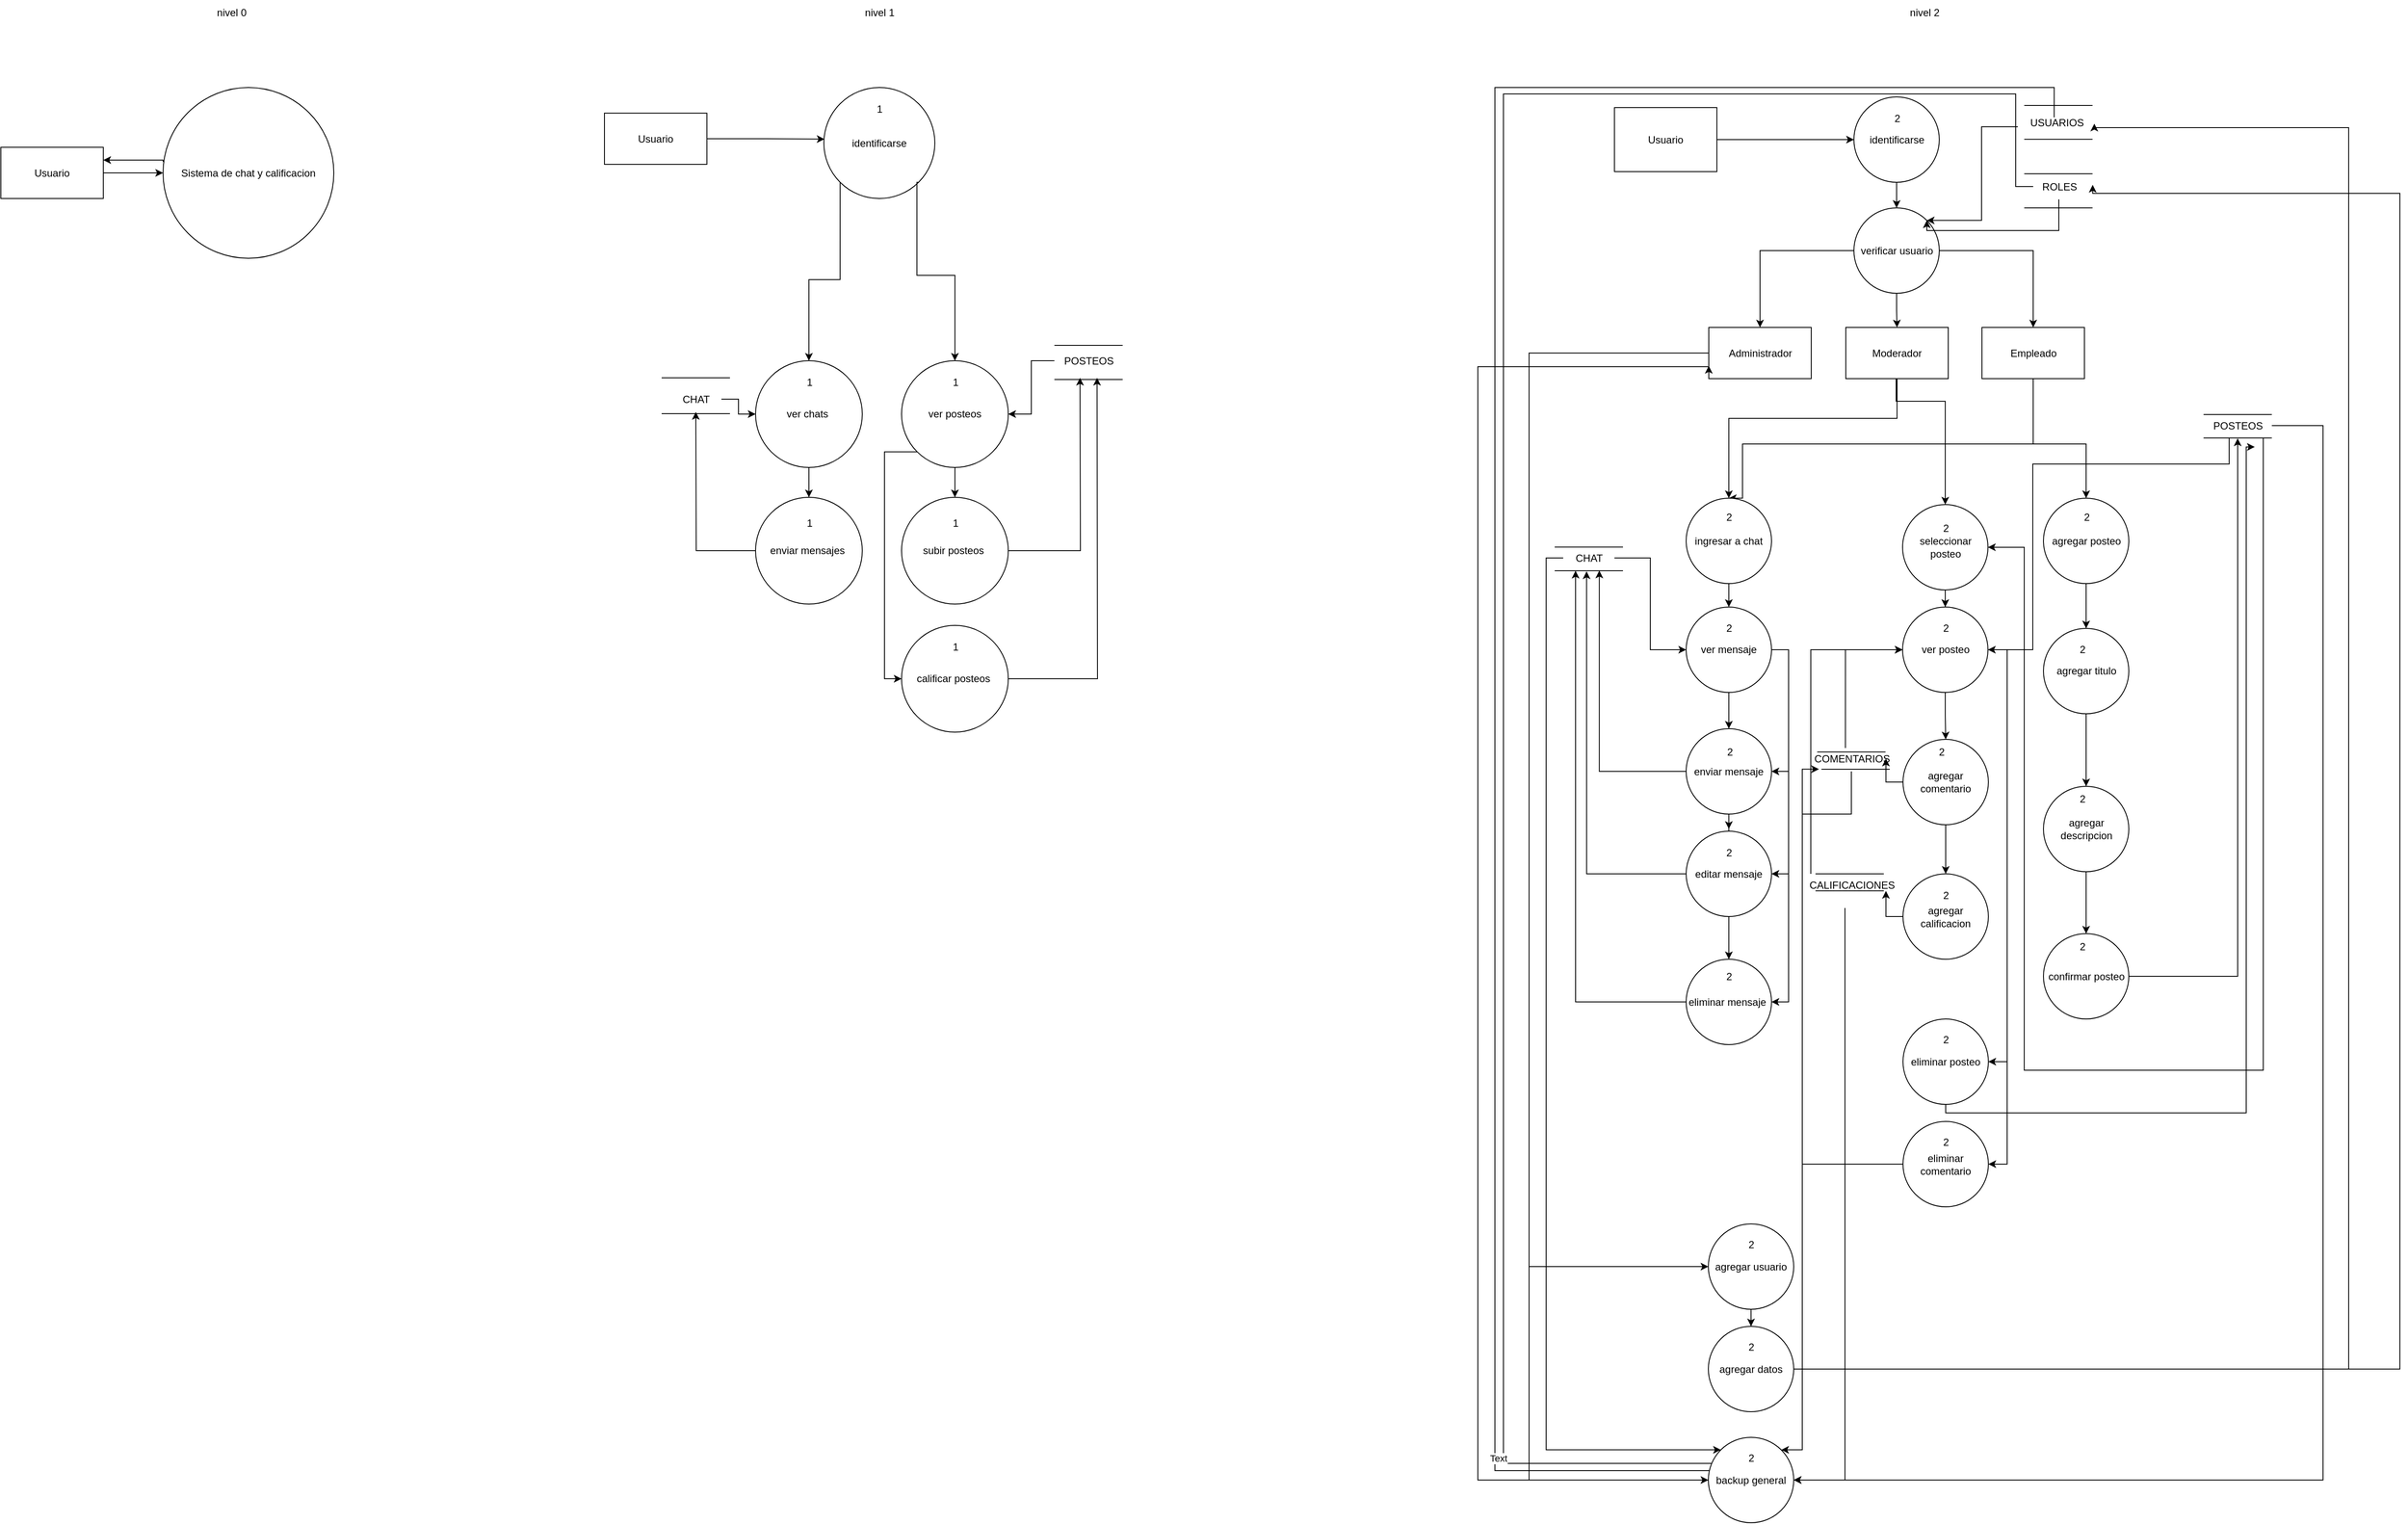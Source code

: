 <mxfile version="28.1.2">
  <diagram name="Página-1" id="NQkXMUBQKm2SLF_Goovn">
    <mxGraphModel grid="1" page="1" gridSize="10" guides="1" tooltips="1" connect="1" arrows="1" fold="1" pageScale="1" pageWidth="827" pageHeight="1169" math="0" shadow="0">
      <root>
        <mxCell id="0" />
        <mxCell id="1" parent="0" />
        <mxCell id="QRnYH_-JmMfAX1AIp24R-2" style="edgeStyle=orthogonalEdgeStyle;rounded=0;orthogonalLoop=1;jettySize=auto;html=1;entryX=0;entryY=0.5;entryDx=0;entryDy=0;" edge="1" parent="1" source="pzSvlOvPt3y8x7YYl4AI-1" target="QRnYH_-JmMfAX1AIp24R-1">
          <mxGeometry relative="1" as="geometry" />
        </mxCell>
        <mxCell id="pzSvlOvPt3y8x7YYl4AI-1" value="Usuario" style="rounded=0;whiteSpace=wrap;html=1;" vertex="1" parent="1">
          <mxGeometry x="230" y="202.5" width="120" height="60" as="geometry" />
        </mxCell>
        <mxCell id="QRnYH_-JmMfAX1AIp24R-3" style="edgeStyle=orthogonalEdgeStyle;rounded=0;orthogonalLoop=1;jettySize=auto;html=1;exitX=0.019;exitY=0.433;exitDx=0;exitDy=0;entryX=1;entryY=0.25;entryDx=0;entryDy=0;exitPerimeter=0;" edge="1" parent="1" source="QRnYH_-JmMfAX1AIp24R-1" target="pzSvlOvPt3y8x7YYl4AI-1">
          <mxGeometry relative="1" as="geometry">
            <Array as="points">
              <mxPoint x="420" y="219.5" />
              <mxPoint x="420" y="217.5" />
            </Array>
          </mxGeometry>
        </mxCell>
        <mxCell id="QRnYH_-JmMfAX1AIp24R-1" value="Sistema de chat y calificacion" style="ellipse;whiteSpace=wrap;html=1;aspect=fixed;" vertex="1" parent="1">
          <mxGeometry x="420" y="132.5" width="200" height="200" as="geometry" />
        </mxCell>
        <mxCell id="QRnYH_-JmMfAX1AIp24R-4" value="identificarse" style="ellipse;whiteSpace=wrap;html=1;aspect=fixed;" vertex="1" parent="1">
          <mxGeometry x="1194" y="132.5" width="130" height="130" as="geometry" />
        </mxCell>
        <mxCell id="QRnYH_-JmMfAX1AIp24R-5" value="Usuario" style="rounded=0;whiteSpace=wrap;html=1;" vertex="1" parent="1">
          <mxGeometry x="937" y="162.5" width="120" height="60" as="geometry" />
        </mxCell>
        <mxCell id="QRnYH_-JmMfAX1AIp24R-7" style="edgeStyle=orthogonalEdgeStyle;rounded=0;orthogonalLoop=1;jettySize=auto;html=1;entryX=0.006;entryY=0.465;entryDx=0;entryDy=0;entryPerimeter=0;" edge="1" parent="1" source="QRnYH_-JmMfAX1AIp24R-5" target="QRnYH_-JmMfAX1AIp24R-4">
          <mxGeometry relative="1" as="geometry" />
        </mxCell>
        <mxCell id="QRnYH_-JmMfAX1AIp24R-14" style="edgeStyle=orthogonalEdgeStyle;rounded=0;orthogonalLoop=1;jettySize=auto;html=1;exitX=0;exitY=1;exitDx=0;exitDy=0;entryX=0.5;entryY=0;entryDx=0;entryDy=0;" edge="1" parent="1" source="QRnYH_-JmMfAX1AIp24R-4" target="QRnYH_-JmMfAX1AIp24R-12">
          <mxGeometry relative="1" as="geometry">
            <mxPoint x="1214.806" y="409.194" as="sourcePoint" />
          </mxGeometry>
        </mxCell>
        <mxCell id="QRnYH_-JmMfAX1AIp24R-15" style="edgeStyle=orthogonalEdgeStyle;rounded=0;orthogonalLoop=1;jettySize=auto;html=1;exitX=1;exitY=1;exitDx=0;exitDy=0;entryX=0.5;entryY=0;entryDx=0;entryDy=0;" edge="1" parent="1" source="QRnYH_-JmMfAX1AIp24R-4" target="QRnYH_-JmMfAX1AIp24R-13">
          <mxGeometry relative="1" as="geometry">
            <mxPoint x="1303.194" y="409.194" as="sourcePoint" />
            <Array as="points">
              <mxPoint x="1303" y="243.5" />
              <mxPoint x="1303" y="352.5" />
              <mxPoint x="1348" y="352.5" />
            </Array>
          </mxGeometry>
        </mxCell>
        <mxCell id="QRnYH_-JmMfAX1AIp24R-35" style="edgeStyle=orthogonalEdgeStyle;rounded=0;orthogonalLoop=1;jettySize=auto;html=1;" edge="1" parent="1" source="QRnYH_-JmMfAX1AIp24R-12" target="QRnYH_-JmMfAX1AIp24R-25">
          <mxGeometry relative="1" as="geometry" />
        </mxCell>
        <mxCell id="QRnYH_-JmMfAX1AIp24R-12" value="ver chats&amp;nbsp;" style="ellipse;whiteSpace=wrap;html=1;aspect=fixed;" vertex="1" parent="1">
          <mxGeometry x="1114" y="452.5" width="125" height="125" as="geometry" />
        </mxCell>
        <mxCell id="QRnYH_-JmMfAX1AIp24R-33" style="edgeStyle=orthogonalEdgeStyle;rounded=0;orthogonalLoop=1;jettySize=auto;html=1;entryX=0.5;entryY=0;entryDx=0;entryDy=0;" edge="1" parent="1" source="QRnYH_-JmMfAX1AIp24R-13" target="QRnYH_-JmMfAX1AIp24R-27">
          <mxGeometry relative="1" as="geometry" />
        </mxCell>
        <mxCell id="QRnYH_-JmMfAX1AIp24R-34" style="edgeStyle=orthogonalEdgeStyle;rounded=0;orthogonalLoop=1;jettySize=auto;html=1;exitX=0;exitY=1;exitDx=0;exitDy=0;entryX=0;entryY=0.5;entryDx=0;entryDy=0;" edge="1" parent="1" source="QRnYH_-JmMfAX1AIp24R-13" target="QRnYH_-JmMfAX1AIp24R-28">
          <mxGeometry relative="1" as="geometry">
            <Array as="points">
              <mxPoint x="1265" y="559.5" />
              <mxPoint x="1265" y="824.5" />
            </Array>
          </mxGeometry>
        </mxCell>
        <mxCell id="QRnYH_-JmMfAX1AIp24R-13" value="ver posteos" style="ellipse;whiteSpace=wrap;html=1;aspect=fixed;" vertex="1" parent="1">
          <mxGeometry x="1285" y="452.5" width="125" height="125" as="geometry" />
        </mxCell>
        <mxCell id="QRnYH_-JmMfAX1AIp24R-18" value="" style="endArrow=none;html=1;rounded=0;" edge="1" parent="1">
          <mxGeometry width="50" height="50" relative="1" as="geometry">
            <mxPoint x="1004" y="472.5" as="sourcePoint" />
            <mxPoint x="1084" y="472.5" as="targetPoint" />
          </mxGeometry>
        </mxCell>
        <mxCell id="QRnYH_-JmMfAX1AIp24R-19" value="" style="endArrow=none;html=1;rounded=0;" edge="1" parent="1">
          <mxGeometry width="50" height="50" relative="1" as="geometry">
            <mxPoint x="1004" y="514.5" as="sourcePoint" />
            <mxPoint x="1084" y="514.5" as="targetPoint" />
          </mxGeometry>
        </mxCell>
        <mxCell id="QRnYH_-JmMfAX1AIp24R-24" style="edgeStyle=orthogonalEdgeStyle;rounded=0;orthogonalLoop=1;jettySize=auto;html=1;entryX=0;entryY=0.5;entryDx=0;entryDy=0;" edge="1" parent="1" source="QRnYH_-JmMfAX1AIp24R-20" target="QRnYH_-JmMfAX1AIp24R-12">
          <mxGeometry relative="1" as="geometry" />
        </mxCell>
        <mxCell id="QRnYH_-JmMfAX1AIp24R-20" value="CHAT" style="text;html=1;align=center;verticalAlign=middle;resizable=0;points=[];autosize=1;strokeColor=none;fillColor=none;" vertex="1" parent="1">
          <mxGeometry x="1014" y="482.5" width="60" height="30" as="geometry" />
        </mxCell>
        <mxCell id="QRnYH_-JmMfAX1AIp24R-21" value="" style="endArrow=none;html=1;rounded=0;" edge="1" parent="1">
          <mxGeometry width="50" height="50" relative="1" as="geometry">
            <mxPoint x="1464" y="434.5" as="sourcePoint" />
            <mxPoint x="1544" y="434.5" as="targetPoint" />
          </mxGeometry>
        </mxCell>
        <mxCell id="QRnYH_-JmMfAX1AIp24R-22" value="" style="endArrow=none;html=1;rounded=0;" edge="1" parent="1">
          <mxGeometry width="50" height="50" relative="1" as="geometry">
            <mxPoint x="1464" y="474.5" as="sourcePoint" />
            <mxPoint x="1544" y="474.5" as="targetPoint" />
          </mxGeometry>
        </mxCell>
        <mxCell id="QRnYH_-JmMfAX1AIp24R-31" style="edgeStyle=orthogonalEdgeStyle;rounded=0;orthogonalLoop=1;jettySize=auto;html=1;" edge="1" parent="1" source="QRnYH_-JmMfAX1AIp24R-23" target="QRnYH_-JmMfAX1AIp24R-13">
          <mxGeometry relative="1" as="geometry" />
        </mxCell>
        <mxCell id="QRnYH_-JmMfAX1AIp24R-23" value="POSTEOS" style="text;html=1;align=center;verticalAlign=middle;resizable=0;points=[];autosize=1;strokeColor=none;fillColor=none;" vertex="1" parent="1">
          <mxGeometry x="1464" y="437.5" width="80" height="30" as="geometry" />
        </mxCell>
        <mxCell id="QRnYH_-JmMfAX1AIp24R-32" style="edgeStyle=orthogonalEdgeStyle;rounded=0;orthogonalLoop=1;jettySize=auto;html=1;" edge="1" parent="1" source="QRnYH_-JmMfAX1AIp24R-25">
          <mxGeometry relative="1" as="geometry">
            <mxPoint x="1044.0" y="512.5" as="targetPoint" />
          </mxGeometry>
        </mxCell>
        <mxCell id="QRnYH_-JmMfAX1AIp24R-25" value="enviar mensajes&amp;nbsp;" style="ellipse;whiteSpace=wrap;html=1;aspect=fixed;" vertex="1" parent="1">
          <mxGeometry x="1114" y="612.5" width="125" height="125" as="geometry" />
        </mxCell>
        <mxCell id="QRnYH_-JmMfAX1AIp24R-30" style="edgeStyle=orthogonalEdgeStyle;rounded=0;orthogonalLoop=1;jettySize=auto;html=1;" edge="1" parent="1" source="QRnYH_-JmMfAX1AIp24R-27">
          <mxGeometry relative="1" as="geometry">
            <mxPoint x="1494" y="472.5" as="targetPoint" />
          </mxGeometry>
        </mxCell>
        <mxCell id="QRnYH_-JmMfAX1AIp24R-27" value="subir posteos&amp;nbsp;" style="ellipse;whiteSpace=wrap;html=1;aspect=fixed;" vertex="1" parent="1">
          <mxGeometry x="1285" y="612.5" width="125" height="125" as="geometry" />
        </mxCell>
        <mxCell id="QRnYH_-JmMfAX1AIp24R-29" style="edgeStyle=orthogonalEdgeStyle;rounded=0;orthogonalLoop=1;jettySize=auto;html=1;" edge="1" parent="1" source="QRnYH_-JmMfAX1AIp24R-28">
          <mxGeometry relative="1" as="geometry">
            <mxPoint x="1514" y="472.5" as="targetPoint" />
          </mxGeometry>
        </mxCell>
        <mxCell id="QRnYH_-JmMfAX1AIp24R-28" value="calificar posteos&amp;nbsp;" style="ellipse;whiteSpace=wrap;html=1;aspect=fixed;" vertex="1" parent="1">
          <mxGeometry x="1285" y="762.5" width="125" height="125" as="geometry" />
        </mxCell>
        <mxCell id="QRnYH_-JmMfAX1AIp24R-36" value="1" style="text;html=1;align=center;verticalAlign=middle;resizable=0;points=[];autosize=1;strokeColor=none;fillColor=none;" vertex="1" parent="1">
          <mxGeometry x="1244" y="142.5" width="30" height="30" as="geometry" />
        </mxCell>
        <mxCell id="QRnYH_-JmMfAX1AIp24R-37" value="1" style="text;html=1;align=center;verticalAlign=middle;resizable=0;points=[];autosize=1;strokeColor=none;fillColor=none;" vertex="1" parent="1">
          <mxGeometry x="1332.5" y="462.5" width="30" height="30" as="geometry" />
        </mxCell>
        <mxCell id="QRnYH_-JmMfAX1AIp24R-38" value="1" style="text;html=1;align=center;verticalAlign=middle;resizable=0;points=[];autosize=1;strokeColor=none;fillColor=none;" vertex="1" parent="1">
          <mxGeometry x="1161.5" y="462.5" width="30" height="30" as="geometry" />
        </mxCell>
        <mxCell id="QRnYH_-JmMfAX1AIp24R-39" value="1" style="text;html=1;align=center;verticalAlign=middle;resizable=0;points=[];autosize=1;strokeColor=none;fillColor=none;" vertex="1" parent="1">
          <mxGeometry x="1332.5" y="627.5" width="30" height="30" as="geometry" />
        </mxCell>
        <mxCell id="QRnYH_-JmMfAX1AIp24R-40" value="1" style="text;html=1;align=center;verticalAlign=middle;resizable=0;points=[];autosize=1;strokeColor=none;fillColor=none;" vertex="1" parent="1">
          <mxGeometry x="1161.5" y="627.5" width="30" height="30" as="geometry" />
        </mxCell>
        <mxCell id="QRnYH_-JmMfAX1AIp24R-41" value="1" style="text;html=1;align=center;verticalAlign=middle;resizable=0;points=[];autosize=1;strokeColor=none;fillColor=none;" vertex="1" parent="1">
          <mxGeometry x="1332.5" y="772.5" width="30" height="30" as="geometry" />
        </mxCell>
        <mxCell id="QRnYH_-JmMfAX1AIp24R-77" style="edgeStyle=orthogonalEdgeStyle;rounded=0;orthogonalLoop=1;jettySize=auto;html=1;entryX=0.5;entryY=0;entryDx=0;entryDy=0;" edge="1" parent="1" source="QRnYH_-JmMfAX1AIp24R-42" target="QRnYH_-JmMfAX1AIp24R-76">
          <mxGeometry relative="1" as="geometry" />
        </mxCell>
        <mxCell id="QRnYH_-JmMfAX1AIp24R-42" value="identificarse" style="ellipse;whiteSpace=wrap;html=1;aspect=fixed;" vertex="1" parent="1">
          <mxGeometry x="2400.5" y="143.5" width="100" height="100" as="geometry" />
        </mxCell>
        <mxCell id="QRnYH_-JmMfAX1AIp24R-75" style="edgeStyle=orthogonalEdgeStyle;rounded=0;orthogonalLoop=1;jettySize=auto;html=1;entryX=0;entryY=0.5;entryDx=0;entryDy=0;" edge="1" parent="1" source="QRnYH_-JmMfAX1AIp24R-43" target="QRnYH_-JmMfAX1AIp24R-42">
          <mxGeometry relative="1" as="geometry" />
        </mxCell>
        <mxCell id="QRnYH_-JmMfAX1AIp24R-43" value="Usuario" style="rounded=0;whiteSpace=wrap;html=1;" vertex="1" parent="1">
          <mxGeometry x="2120" y="156" width="120" height="75" as="geometry" />
        </mxCell>
        <mxCell id="QRnYH_-JmMfAX1AIp24R-52" value="" style="endArrow=none;html=1;rounded=0;" edge="1" parent="1">
          <mxGeometry width="50" height="50" relative="1" as="geometry">
            <mxPoint x="2050" y="670.79" as="sourcePoint" />
            <mxPoint x="2130" y="670.79" as="targetPoint" />
          </mxGeometry>
        </mxCell>
        <mxCell id="QRnYH_-JmMfAX1AIp24R-53" value="" style="endArrow=none;html=1;rounded=0;" edge="1" parent="1">
          <mxGeometry width="50" height="50" relative="1" as="geometry">
            <mxPoint x="2050" y="698.5" as="sourcePoint" />
            <mxPoint x="2130" y="698.5" as="targetPoint" />
          </mxGeometry>
        </mxCell>
        <mxCell id="QRnYH_-JmMfAX1AIp24R-196" style="edgeStyle=orthogonalEdgeStyle;rounded=0;orthogonalLoop=1;jettySize=auto;html=1;entryX=0;entryY=0.5;entryDx=0;entryDy=0;" edge="1" parent="1" source="QRnYH_-JmMfAX1AIp24R-55" target="QRnYH_-JmMfAX1AIp24R-183">
          <mxGeometry relative="1" as="geometry" />
        </mxCell>
        <mxCell id="QRnYH_-JmMfAX1AIp24R-231" style="edgeStyle=orthogonalEdgeStyle;rounded=0;orthogonalLoop=1;jettySize=auto;html=1;entryX=0;entryY=0;entryDx=0;entryDy=0;" edge="1" parent="1" source="QRnYH_-JmMfAX1AIp24R-55" target="QRnYH_-JmMfAX1AIp24R-216">
          <mxGeometry relative="1" as="geometry">
            <Array as="points">
              <mxPoint x="2040" y="683.5" />
              <mxPoint x="2040" y="1728.5" />
            </Array>
          </mxGeometry>
        </mxCell>
        <mxCell id="QRnYH_-JmMfAX1AIp24R-55" value="CHAT" style="text;html=1;align=center;verticalAlign=middle;resizable=0;points=[];autosize=1;strokeColor=none;fillColor=none;" vertex="1" parent="1">
          <mxGeometry x="2060" y="668.5" width="60" height="30" as="geometry" />
        </mxCell>
        <mxCell id="QRnYH_-JmMfAX1AIp24R-56" value="" style="endArrow=none;html=1;rounded=0;" edge="1" parent="1">
          <mxGeometry width="50" height="50" relative="1" as="geometry">
            <mxPoint x="2810" y="515.5" as="sourcePoint" />
            <mxPoint x="2890" y="515.5" as="targetPoint" />
          </mxGeometry>
        </mxCell>
        <mxCell id="QRnYH_-JmMfAX1AIp24R-57" value="" style="endArrow=none;html=1;rounded=0;" edge="1" parent="1">
          <mxGeometry width="50" height="50" relative="1" as="geometry">
            <mxPoint x="2810" y="543.02" as="sourcePoint" />
            <mxPoint x="2890" y="543.02" as="targetPoint" />
          </mxGeometry>
        </mxCell>
        <mxCell id="QRnYH_-JmMfAX1AIp24R-209" style="edgeStyle=orthogonalEdgeStyle;rounded=0;orthogonalLoop=1;jettySize=auto;html=1;entryX=1;entryY=0.5;entryDx=0;entryDy=0;" edge="1" parent="1" source="QRnYH_-JmMfAX1AIp24R-59" target="QRnYH_-JmMfAX1AIp24R-118">
          <mxGeometry relative="1" as="geometry">
            <Array as="points">
              <mxPoint x="2880" y="1283.5" />
              <mxPoint x="2600" y="1283.5" />
              <mxPoint x="2600" y="670.5" />
            </Array>
          </mxGeometry>
        </mxCell>
        <mxCell id="QRnYH_-JmMfAX1AIp24R-230" style="edgeStyle=orthogonalEdgeStyle;rounded=0;orthogonalLoop=1;jettySize=auto;html=1;entryX=1;entryY=0.5;entryDx=0;entryDy=0;" edge="1" parent="1" source="QRnYH_-JmMfAX1AIp24R-59" target="QRnYH_-JmMfAX1AIp24R-216">
          <mxGeometry relative="1" as="geometry">
            <Array as="points">
              <mxPoint x="2950" y="528.5" />
              <mxPoint x="2950" y="1763.5" />
            </Array>
          </mxGeometry>
        </mxCell>
        <mxCell id="QRnYH_-JmMfAX1AIp24R-235" style="edgeStyle=orthogonalEdgeStyle;rounded=0;orthogonalLoop=1;jettySize=auto;html=1;entryX=1;entryY=0.5;entryDx=0;entryDy=0;" edge="1" parent="1" source="QRnYH_-JmMfAX1AIp24R-59" target="QRnYH_-JmMfAX1AIp24R-120">
          <mxGeometry relative="1" as="geometry">
            <Array as="points">
              <mxPoint x="2840" y="573.5" />
              <mxPoint x="2610" y="573.5" />
              <mxPoint x="2610" y="791.5" />
            </Array>
          </mxGeometry>
        </mxCell>
        <mxCell id="QRnYH_-JmMfAX1AIp24R-59" value="POSTEOS" style="text;html=1;align=center;verticalAlign=middle;resizable=0;points=[];autosize=1;strokeColor=none;fillColor=none;" vertex="1" parent="1">
          <mxGeometry x="2810" y="513.5" width="80" height="30" as="geometry" />
        </mxCell>
        <mxCell id="QRnYH_-JmMfAX1AIp24R-74" value="2" style="text;html=1;align=center;verticalAlign=middle;resizable=0;points=[];autosize=1;strokeColor=none;fillColor=none;" vertex="1" parent="1">
          <mxGeometry x="2435.5" y="153.5" width="30" height="30" as="geometry" />
        </mxCell>
        <mxCell id="QRnYH_-JmMfAX1AIp24R-90" style="edgeStyle=orthogonalEdgeStyle;rounded=0;orthogonalLoop=1;jettySize=auto;html=1;entryX=0.5;entryY=0;entryDx=0;entryDy=0;" edge="1" parent="1" source="QRnYH_-JmMfAX1AIp24R-76" target="QRnYH_-JmMfAX1AIp24R-89">
          <mxGeometry relative="1" as="geometry" />
        </mxCell>
        <mxCell id="QRnYH_-JmMfAX1AIp24R-91" style="edgeStyle=orthogonalEdgeStyle;rounded=0;orthogonalLoop=1;jettySize=auto;html=1;entryX=0.5;entryY=0;entryDx=0;entryDy=0;" edge="1" parent="1" source="QRnYH_-JmMfAX1AIp24R-76" target="QRnYH_-JmMfAX1AIp24R-87">
          <mxGeometry relative="1" as="geometry" />
        </mxCell>
        <mxCell id="QRnYH_-JmMfAX1AIp24R-93" style="edgeStyle=orthogonalEdgeStyle;rounded=0;orthogonalLoop=1;jettySize=auto;html=1;entryX=0.5;entryY=0;entryDx=0;entryDy=0;" edge="1" parent="1" source="QRnYH_-JmMfAX1AIp24R-76" target="QRnYH_-JmMfAX1AIp24R-88">
          <mxGeometry relative="1" as="geometry" />
        </mxCell>
        <mxCell id="QRnYH_-JmMfAX1AIp24R-76" value="verificar usuario" style="ellipse;whiteSpace=wrap;html=1;aspect=fixed;" vertex="1" parent="1">
          <mxGeometry x="2400.5" y="273.5" width="100" height="100" as="geometry" />
        </mxCell>
        <mxCell id="QRnYH_-JmMfAX1AIp24R-78" value="" style="endArrow=none;html=1;rounded=0;" edge="1" parent="1">
          <mxGeometry width="50" height="50" relative="1" as="geometry">
            <mxPoint x="2600" y="153.5" as="sourcePoint" />
            <mxPoint x="2680" y="153.5" as="targetPoint" />
          </mxGeometry>
        </mxCell>
        <mxCell id="QRnYH_-JmMfAX1AIp24R-79" value="" style="endArrow=none;html=1;rounded=0;" edge="1" parent="1">
          <mxGeometry width="50" height="50" relative="1" as="geometry">
            <mxPoint x="2600" y="193.16" as="sourcePoint" />
            <mxPoint x="2680" y="193.16" as="targetPoint" />
          </mxGeometry>
        </mxCell>
        <mxCell id="QRnYH_-JmMfAX1AIp24R-80" value="" style="endArrow=none;html=1;rounded=0;" edge="1" parent="1">
          <mxGeometry width="50" height="50" relative="1" as="geometry">
            <mxPoint x="2600" y="233.5" as="sourcePoint" />
            <mxPoint x="2680" y="233.5" as="targetPoint" />
          </mxGeometry>
        </mxCell>
        <mxCell id="QRnYH_-JmMfAX1AIp24R-81" value="" style="endArrow=none;html=1;rounded=0;" edge="1" parent="1">
          <mxGeometry width="50" height="50" relative="1" as="geometry">
            <mxPoint x="2600" y="273.5" as="sourcePoint" />
            <mxPoint x="2680" y="273.5" as="targetPoint" />
          </mxGeometry>
        </mxCell>
        <mxCell id="QRnYH_-JmMfAX1AIp24R-92" style="edgeStyle=orthogonalEdgeStyle;rounded=0;orthogonalLoop=1;jettySize=auto;html=1;entryX=1;entryY=0;entryDx=0;entryDy=0;" edge="1" parent="1" source="QRnYH_-JmMfAX1AIp24R-82" target="QRnYH_-JmMfAX1AIp24R-76">
          <mxGeometry relative="1" as="geometry">
            <Array as="points">
              <mxPoint x="2550" y="178.5" />
              <mxPoint x="2550" y="288.5" />
            </Array>
          </mxGeometry>
        </mxCell>
        <mxCell id="QRnYH_-JmMfAX1AIp24R-233" style="edgeStyle=orthogonalEdgeStyle;rounded=0;orthogonalLoop=1;jettySize=auto;html=1;entryX=0;entryY=0;entryDx=0;entryDy=0;" edge="1" parent="1">
          <mxGeometry relative="1" as="geometry">
            <Array as="points">
              <mxPoint x="2635" y="132.5" />
              <mxPoint x="1980" y="132.5" />
              <mxPoint x="1980" y="1752.5" />
              <mxPoint x="2245" y="1752.5" />
            </Array>
            <mxPoint x="2635.059" y="167.5" as="sourcePoint" />
            <mxPoint x="2244.645" y="1737.145" as="targetPoint" />
          </mxGeometry>
        </mxCell>
        <mxCell id="QRnYH_-JmMfAX1AIp24R-82" value="USUARIOS" style="text;html=1;align=center;verticalAlign=middle;resizable=0;points=[];autosize=1;strokeColor=none;fillColor=none;" vertex="1" parent="1">
          <mxGeometry x="2592.5" y="158.5" width="90" height="30" as="geometry" />
        </mxCell>
        <mxCell id="QRnYH_-JmMfAX1AIp24R-84" style="edgeStyle=orthogonalEdgeStyle;rounded=0;orthogonalLoop=1;jettySize=auto;html=1;entryX=1;entryY=0;entryDx=0;entryDy=0;" edge="1" parent="1" source="QRnYH_-JmMfAX1AIp24R-83" target="QRnYH_-JmMfAX1AIp24R-76">
          <mxGeometry relative="1" as="geometry">
            <Array as="points">
              <mxPoint x="2640" y="300" />
              <mxPoint x="2486" y="300" />
            </Array>
          </mxGeometry>
        </mxCell>
        <mxCell id="QRnYH_-JmMfAX1AIp24R-232" style="edgeStyle=orthogonalEdgeStyle;rounded=0;orthogonalLoop=1;jettySize=auto;html=1;entryX=0;entryY=0;entryDx=0;entryDy=0;" edge="1" parent="1" source="QRnYH_-JmMfAX1AIp24R-83" target="QRnYH_-JmMfAX1AIp24R-216">
          <mxGeometry relative="1" as="geometry">
            <Array as="points">
              <mxPoint x="2590" y="248" />
              <mxPoint x="2590" y="140" />
              <mxPoint x="1990" y="140" />
              <mxPoint x="1990" y="1744" />
              <mxPoint x="2245" y="1744" />
            </Array>
          </mxGeometry>
        </mxCell>
        <mxCell id="lplbd2dY6ND16WC-ceMp-4" value="Text" style="edgeLabel;html=1;align=center;verticalAlign=middle;resizable=0;points=[];" connectable="0" vertex="1" parent="QRnYH_-JmMfAX1AIp24R-232">
          <mxGeometry x="0.788" y="-6" relative="1" as="geometry">
            <mxPoint y="-1" as="offset" />
          </mxGeometry>
        </mxCell>
        <mxCell id="QRnYH_-JmMfAX1AIp24R-83" value="ROLES" style="text;html=1;align=center;verticalAlign=middle;resizable=0;points=[];autosize=1;strokeColor=none;fillColor=none;" vertex="1" parent="1">
          <mxGeometry x="2610.5" y="233.5" width="60" height="30" as="geometry" />
        </mxCell>
        <mxCell id="QRnYH_-JmMfAX1AIp24R-218" style="edgeStyle=orthogonalEdgeStyle;rounded=0;orthogonalLoop=1;jettySize=auto;html=1;entryX=0;entryY=0.5;entryDx=0;entryDy=0;" edge="1" parent="1" source="QRnYH_-JmMfAX1AIp24R-87" target="QRnYH_-JmMfAX1AIp24R-212">
          <mxGeometry relative="1" as="geometry">
            <Array as="points">
              <mxPoint x="2020" y="443.5" />
              <mxPoint x="2020" y="1513.5" />
            </Array>
          </mxGeometry>
        </mxCell>
        <mxCell id="QRnYH_-JmMfAX1AIp24R-220" style="edgeStyle=orthogonalEdgeStyle;rounded=0;orthogonalLoop=1;jettySize=auto;html=1;entryX=0;entryY=0.5;entryDx=0;entryDy=0;" edge="1" parent="1" source="QRnYH_-JmMfAX1AIp24R-87" target="QRnYH_-JmMfAX1AIp24R-216">
          <mxGeometry relative="1" as="geometry">
            <Array as="points">
              <mxPoint x="2020" y="443.5" />
              <mxPoint x="2020" y="1763.5" />
            </Array>
          </mxGeometry>
        </mxCell>
        <mxCell id="QRnYH_-JmMfAX1AIp24R-87" value="Administrador" style="rounded=0;whiteSpace=wrap;html=1;" vertex="1" parent="1">
          <mxGeometry x="2230.5" y="413.5" width="120" height="60" as="geometry" />
        </mxCell>
        <mxCell id="QRnYH_-JmMfAX1AIp24R-208" style="edgeStyle=orthogonalEdgeStyle;rounded=0;orthogonalLoop=1;jettySize=auto;html=1;entryX=0.5;entryY=0;entryDx=0;entryDy=0;" edge="1" parent="1" source="QRnYH_-JmMfAX1AIp24R-88" target="QRnYH_-JmMfAX1AIp24R-97">
          <mxGeometry relative="1" as="geometry">
            <Array as="points">
              <mxPoint x="2611" y="550" />
              <mxPoint x="2270" y="550" />
              <mxPoint x="2270" y="614" />
            </Array>
          </mxGeometry>
        </mxCell>
        <mxCell id="QRnYH_-JmMfAX1AIp24R-211" style="edgeStyle=orthogonalEdgeStyle;rounded=0;orthogonalLoop=1;jettySize=auto;html=1;entryX=0.5;entryY=0;entryDx=0;entryDy=0;" edge="1" parent="1" source="QRnYH_-JmMfAX1AIp24R-88" target="QRnYH_-JmMfAX1AIp24R-126">
          <mxGeometry relative="1" as="geometry">
            <Array as="points">
              <mxPoint x="2611" y="550" />
              <mxPoint x="2673" y="550" />
            </Array>
          </mxGeometry>
        </mxCell>
        <mxCell id="QRnYH_-JmMfAX1AIp24R-88" value="Empleado" style="rounded=0;whiteSpace=wrap;html=1;" vertex="1" parent="1">
          <mxGeometry x="2550.5" y="413.5" width="120" height="60" as="geometry" />
        </mxCell>
        <mxCell id="QRnYH_-JmMfAX1AIp24R-197" style="edgeStyle=orthogonalEdgeStyle;rounded=0;orthogonalLoop=1;jettySize=auto;html=1;entryX=0.5;entryY=0;entryDx=0;entryDy=0;" edge="1" parent="1" source="QRnYH_-JmMfAX1AIp24R-89" target="QRnYH_-JmMfAX1AIp24R-97">
          <mxGeometry relative="1" as="geometry">
            <Array as="points">
              <mxPoint x="2451" y="520" />
              <mxPoint x="2254" y="520" />
            </Array>
          </mxGeometry>
        </mxCell>
        <mxCell id="QRnYH_-JmMfAX1AIp24R-207" style="edgeStyle=orthogonalEdgeStyle;rounded=0;orthogonalLoop=1;jettySize=auto;html=1;entryX=0.5;entryY=0;entryDx=0;entryDy=0;" edge="1" parent="1" source="QRnYH_-JmMfAX1AIp24R-89" target="QRnYH_-JmMfAX1AIp24R-118">
          <mxGeometry relative="1" as="geometry">
            <Array as="points">
              <mxPoint x="2450" y="500" />
              <mxPoint x="2507" y="500" />
            </Array>
          </mxGeometry>
        </mxCell>
        <mxCell id="QRnYH_-JmMfAX1AIp24R-89" value="Moderador" style="rounded=0;whiteSpace=wrap;html=1;" vertex="1" parent="1">
          <mxGeometry x="2391" y="413.5" width="120" height="60" as="geometry" />
        </mxCell>
        <mxCell id="QRnYH_-JmMfAX1AIp24R-189" style="edgeStyle=orthogonalEdgeStyle;rounded=0;orthogonalLoop=1;jettySize=auto;html=1;entryX=0.5;entryY=0;entryDx=0;entryDy=0;" edge="1" parent="1" source="QRnYH_-JmMfAX1AIp24R-97" target="QRnYH_-JmMfAX1AIp24R-183">
          <mxGeometry relative="1" as="geometry" />
        </mxCell>
        <mxCell id="QRnYH_-JmMfAX1AIp24R-97" value="ingresar a chat" style="ellipse;whiteSpace=wrap;html=1;aspect=fixed;" vertex="1" parent="1">
          <mxGeometry x="2204" y="613.5" width="100" height="100" as="geometry" />
        </mxCell>
        <mxCell id="QRnYH_-JmMfAX1AIp24R-98" value="2" style="text;html=1;align=center;verticalAlign=middle;resizable=0;points=[];autosize=1;strokeColor=none;fillColor=none;" vertex="1" parent="1">
          <mxGeometry x="2239" y="621" width="30" height="30" as="geometry" />
        </mxCell>
        <mxCell id="QRnYH_-JmMfAX1AIp24R-102" value="enviar mensaje" style="ellipse;whiteSpace=wrap;html=1;aspect=fixed;" vertex="1" parent="1">
          <mxGeometry x="2204" y="883.5" width="100" height="100" as="geometry" />
        </mxCell>
        <mxCell id="QRnYH_-JmMfAX1AIp24R-103" value="2" style="text;html=1;align=center;verticalAlign=middle;resizable=0;points=[];autosize=1;strokeColor=none;fillColor=none;" vertex="1" parent="1">
          <mxGeometry x="2240" y="896" width="30" height="30" as="geometry" />
        </mxCell>
        <mxCell id="QRnYH_-JmMfAX1AIp24R-114" style="edgeStyle=orthogonalEdgeStyle;rounded=0;orthogonalLoop=1;jettySize=auto;html=1;entryX=0.456;entryY=1.024;entryDx=0;entryDy=0;entryPerimeter=0;" edge="1" parent="1" source="QRnYH_-JmMfAX1AIp24R-104" target="QRnYH_-JmMfAX1AIp24R-55">
          <mxGeometry relative="1" as="geometry">
            <mxPoint x="2090" y="703.5" as="targetPoint" />
          </mxGeometry>
        </mxCell>
        <mxCell id="QRnYH_-JmMfAX1AIp24R-192" style="edgeStyle=orthogonalEdgeStyle;rounded=0;orthogonalLoop=1;jettySize=auto;html=1;entryX=0.5;entryY=0;entryDx=0;entryDy=0;" edge="1" parent="1" source="QRnYH_-JmMfAX1AIp24R-104" target="QRnYH_-JmMfAX1AIp24R-106">
          <mxGeometry relative="1" as="geometry" />
        </mxCell>
        <mxCell id="QRnYH_-JmMfAX1AIp24R-104" value="editar mensaje" style="ellipse;whiteSpace=wrap;html=1;aspect=fixed;" vertex="1" parent="1">
          <mxGeometry x="2204" y="1003.5" width="100" height="100" as="geometry" />
        </mxCell>
        <mxCell id="QRnYH_-JmMfAX1AIp24R-105" value="2" style="text;html=1;align=center;verticalAlign=middle;resizable=0;points=[];autosize=1;strokeColor=none;fillColor=none;" vertex="1" parent="1">
          <mxGeometry x="2239" y="1013.5" width="30" height="30" as="geometry" />
        </mxCell>
        <mxCell id="QRnYH_-JmMfAX1AIp24R-106" value="eliminar mensaje&amp;nbsp;" style="ellipse;whiteSpace=wrap;html=1;aspect=fixed;" vertex="1" parent="1">
          <mxGeometry x="2204" y="1153.5" width="100" height="100" as="geometry" />
        </mxCell>
        <mxCell id="QRnYH_-JmMfAX1AIp24R-107" value="2" style="text;html=1;align=center;verticalAlign=middle;resizable=0;points=[];autosize=1;strokeColor=none;fillColor=none;" vertex="1" parent="1">
          <mxGeometry x="2239" y="1158.5" width="30" height="30" as="geometry" />
        </mxCell>
        <mxCell id="QRnYH_-JmMfAX1AIp24R-115" style="edgeStyle=orthogonalEdgeStyle;rounded=0;orthogonalLoop=1;jettySize=auto;html=1;entryX=0.705;entryY=0.993;entryDx=0;entryDy=0;entryPerimeter=0;" edge="1" parent="1" source="QRnYH_-JmMfAX1AIp24R-102" target="QRnYH_-JmMfAX1AIp24R-55">
          <mxGeometry relative="1" as="geometry" />
        </mxCell>
        <mxCell id="QRnYH_-JmMfAX1AIp24R-144" style="edgeStyle=orthogonalEdgeStyle;rounded=0;orthogonalLoop=1;jettySize=auto;html=1;entryX=0.5;entryY=0;entryDx=0;entryDy=0;" edge="1" parent="1" source="QRnYH_-JmMfAX1AIp24R-118" target="QRnYH_-JmMfAX1AIp24R-120">
          <mxGeometry relative="1" as="geometry" />
        </mxCell>
        <mxCell id="QRnYH_-JmMfAX1AIp24R-118" value="seleccionar posteo" style="ellipse;whiteSpace=wrap;html=1;aspect=fixed;" vertex="1" parent="1">
          <mxGeometry x="2457.5" y="621" width="100" height="100" as="geometry" />
        </mxCell>
        <mxCell id="QRnYH_-JmMfAX1AIp24R-119" value="2" style="text;html=1;align=center;verticalAlign=middle;resizable=0;points=[];autosize=1;strokeColor=none;fillColor=none;" vertex="1" parent="1">
          <mxGeometry x="2493" y="633.5" width="30" height="30" as="geometry" />
        </mxCell>
        <mxCell id="QRnYH_-JmMfAX1AIp24R-146" style="edgeStyle=orthogonalEdgeStyle;rounded=0;orthogonalLoop=1;jettySize=auto;html=1;entryX=0.5;entryY=0;entryDx=0;entryDy=0;" edge="1" parent="1" source="QRnYH_-JmMfAX1AIp24R-120" target="QRnYH_-JmMfAX1AIp24R-122">
          <mxGeometry relative="1" as="geometry" />
        </mxCell>
        <mxCell id="QRnYH_-JmMfAX1AIp24R-205" style="edgeStyle=orthogonalEdgeStyle;rounded=0;orthogonalLoop=1;jettySize=auto;html=1;entryX=1;entryY=0.5;entryDx=0;entryDy=0;" edge="1" parent="1" source="QRnYH_-JmMfAX1AIp24R-120" target="QRnYH_-JmMfAX1AIp24R-199">
          <mxGeometry relative="1" as="geometry">
            <Array as="points">
              <mxPoint x="2580" y="790.5" />
              <mxPoint x="2580" y="1273.5" />
            </Array>
          </mxGeometry>
        </mxCell>
        <mxCell id="QRnYH_-JmMfAX1AIp24R-206" style="edgeStyle=orthogonalEdgeStyle;rounded=0;orthogonalLoop=1;jettySize=auto;html=1;entryX=1;entryY=0.5;entryDx=0;entryDy=0;" edge="1" parent="1" source="QRnYH_-JmMfAX1AIp24R-120" target="QRnYH_-JmMfAX1AIp24R-203">
          <mxGeometry relative="1" as="geometry">
            <Array as="points">
              <mxPoint x="2580" y="791.5" />
              <mxPoint x="2580" y="1393.5" />
            </Array>
          </mxGeometry>
        </mxCell>
        <mxCell id="QRnYH_-JmMfAX1AIp24R-120" value="ver posteo" style="ellipse;whiteSpace=wrap;html=1;aspect=fixed;" vertex="1" parent="1">
          <mxGeometry x="2457.5" y="741" width="100" height="100" as="geometry" />
        </mxCell>
        <mxCell id="QRnYH_-JmMfAX1AIp24R-121" value="2" style="text;html=1;align=center;verticalAlign=middle;resizable=0;points=[];autosize=1;strokeColor=none;fillColor=none;" vertex="1" parent="1">
          <mxGeometry x="2493" y="751" width="30" height="30" as="geometry" />
        </mxCell>
        <mxCell id="QRnYH_-JmMfAX1AIp24R-149" style="edgeStyle=orthogonalEdgeStyle;rounded=0;orthogonalLoop=1;jettySize=auto;html=1;entryX=0.5;entryY=0;entryDx=0;entryDy=0;" edge="1" parent="1" source="QRnYH_-JmMfAX1AIp24R-122" target="QRnYH_-JmMfAX1AIp24R-124">
          <mxGeometry relative="1" as="geometry" />
        </mxCell>
        <mxCell id="QRnYH_-JmMfAX1AIp24R-159" style="edgeStyle=orthogonalEdgeStyle;rounded=0;orthogonalLoop=1;jettySize=auto;html=1;" edge="1" parent="1" source="QRnYH_-JmMfAX1AIp24R-122" target="QRnYH_-JmMfAX1AIp24R-156">
          <mxGeometry relative="1" as="geometry" />
        </mxCell>
        <mxCell id="QRnYH_-JmMfAX1AIp24R-122" value="agregar comentario" style="ellipse;whiteSpace=wrap;html=1;aspect=fixed;" vertex="1" parent="1">
          <mxGeometry x="2458" y="896" width="100" height="100" as="geometry" />
        </mxCell>
        <mxCell id="QRnYH_-JmMfAX1AIp24R-123" value="2" style="text;html=1;align=center;verticalAlign=middle;resizable=0;points=[];autosize=1;strokeColor=none;fillColor=none;" vertex="1" parent="1">
          <mxGeometry x="2488" y="896" width="30" height="30" as="geometry" />
        </mxCell>
        <mxCell id="QRnYH_-JmMfAX1AIp24R-158" style="edgeStyle=orthogonalEdgeStyle;rounded=0;orthogonalLoop=1;jettySize=auto;html=1;" edge="1" parent="1" source="QRnYH_-JmMfAX1AIp24R-124" target="QRnYH_-JmMfAX1AIp24R-157">
          <mxGeometry relative="1" as="geometry" />
        </mxCell>
        <mxCell id="QRnYH_-JmMfAX1AIp24R-124" value="agregar calificacion" style="ellipse;whiteSpace=wrap;html=1;aspect=fixed;" vertex="1" parent="1">
          <mxGeometry x="2458" y="1053.5" width="100" height="100" as="geometry" />
        </mxCell>
        <mxCell id="QRnYH_-JmMfAX1AIp24R-125" value="2" style="text;html=1;align=center;verticalAlign=middle;resizable=0;points=[];autosize=1;strokeColor=none;fillColor=none;" vertex="1" parent="1">
          <mxGeometry x="2493" y="1063.5" width="30" height="30" as="geometry" />
        </mxCell>
        <mxCell id="QRnYH_-JmMfAX1AIp24R-139" style="edgeStyle=orthogonalEdgeStyle;rounded=0;orthogonalLoop=1;jettySize=auto;html=1;entryX=0.5;entryY=0;entryDx=0;entryDy=0;" edge="1" parent="1" source="QRnYH_-JmMfAX1AIp24R-126" target="QRnYH_-JmMfAX1AIp24R-128">
          <mxGeometry relative="1" as="geometry" />
        </mxCell>
        <mxCell id="QRnYH_-JmMfAX1AIp24R-126" value="agregar posteo" style="ellipse;whiteSpace=wrap;html=1;aspect=fixed;" vertex="1" parent="1">
          <mxGeometry x="2622.5" y="613.5" width="100" height="100" as="geometry" />
        </mxCell>
        <mxCell id="QRnYH_-JmMfAX1AIp24R-127" value="2" style="text;html=1;align=center;verticalAlign=middle;resizable=0;points=[];autosize=1;strokeColor=none;fillColor=none;" vertex="1" parent="1">
          <mxGeometry x="2657.5" y="621" width="30" height="30" as="geometry" />
        </mxCell>
        <mxCell id="QRnYH_-JmMfAX1AIp24R-140" style="edgeStyle=orthogonalEdgeStyle;rounded=0;orthogonalLoop=1;jettySize=auto;html=1;entryX=0.5;entryY=0;entryDx=0;entryDy=0;" edge="1" parent="1" source="QRnYH_-JmMfAX1AIp24R-128" target="QRnYH_-JmMfAX1AIp24R-134">
          <mxGeometry relative="1" as="geometry" />
        </mxCell>
        <mxCell id="QRnYH_-JmMfAX1AIp24R-128" value="agregar titulo" style="ellipse;whiteSpace=wrap;html=1;aspect=fixed;" vertex="1" parent="1">
          <mxGeometry x="2622.5" y="766" width="100" height="100" as="geometry" />
        </mxCell>
        <mxCell id="QRnYH_-JmMfAX1AIp24R-129" value="2" style="text;html=1;align=center;verticalAlign=middle;resizable=0;points=[];autosize=1;strokeColor=none;fillColor=none;" vertex="1" parent="1">
          <mxGeometry x="2652.5" y="776" width="30" height="30" as="geometry" />
        </mxCell>
        <mxCell id="QRnYH_-JmMfAX1AIp24R-142" style="edgeStyle=orthogonalEdgeStyle;rounded=0;orthogonalLoop=1;jettySize=auto;html=1;" edge="1" parent="1" source="QRnYH_-JmMfAX1AIp24R-132" target="QRnYH_-JmMfAX1AIp24R-59">
          <mxGeometry relative="1" as="geometry" />
        </mxCell>
        <mxCell id="QRnYH_-JmMfAX1AIp24R-132" value="confirmar posteo" style="ellipse;whiteSpace=wrap;html=1;aspect=fixed;" vertex="1" parent="1">
          <mxGeometry x="2622.5" y="1123.5" width="100" height="100" as="geometry" />
        </mxCell>
        <mxCell id="QRnYH_-JmMfAX1AIp24R-133" value="2" style="text;html=1;align=center;verticalAlign=middle;resizable=0;points=[];autosize=1;strokeColor=none;fillColor=none;" vertex="1" parent="1">
          <mxGeometry x="2652.5" y="1123.5" width="30" height="30" as="geometry" />
        </mxCell>
        <mxCell id="QRnYH_-JmMfAX1AIp24R-141" style="edgeStyle=orthogonalEdgeStyle;rounded=0;orthogonalLoop=1;jettySize=auto;html=1;entryX=0.5;entryY=0;entryDx=0;entryDy=0;" edge="1" parent="1" source="QRnYH_-JmMfAX1AIp24R-134" target="QRnYH_-JmMfAX1AIp24R-132">
          <mxGeometry relative="1" as="geometry" />
        </mxCell>
        <mxCell id="QRnYH_-JmMfAX1AIp24R-134" value="agregar descripcion" style="ellipse;whiteSpace=wrap;html=1;aspect=fixed;" vertex="1" parent="1">
          <mxGeometry x="2622.5" y="951" width="100" height="100" as="geometry" />
        </mxCell>
        <mxCell id="QRnYH_-JmMfAX1AIp24R-135" value="2" style="text;html=1;align=center;verticalAlign=middle;resizable=0;points=[];autosize=1;strokeColor=none;fillColor=none;" vertex="1" parent="1">
          <mxGeometry x="2652.5" y="951" width="30" height="30" as="geometry" />
        </mxCell>
        <mxCell id="QRnYH_-JmMfAX1AIp24R-151" value="" style="endArrow=none;html=1;rounded=0;" edge="1" parent="1">
          <mxGeometry width="50" height="50" relative="1" as="geometry">
            <mxPoint x="2357.5" y="910.71" as="sourcePoint" />
            <mxPoint x="2437.5" y="910.71" as="targetPoint" />
          </mxGeometry>
        </mxCell>
        <mxCell id="QRnYH_-JmMfAX1AIp24R-152" value="" style="endArrow=none;html=1;rounded=0;" edge="1" parent="1">
          <mxGeometry width="50" height="50" relative="1" as="geometry">
            <mxPoint x="2362.5" y="931" as="sourcePoint" />
            <mxPoint x="2442.5" y="931" as="targetPoint" />
          </mxGeometry>
        </mxCell>
        <mxCell id="QRnYH_-JmMfAX1AIp24R-154" value="" style="endArrow=none;html=1;rounded=0;" edge="1" parent="1">
          <mxGeometry width="50" height="50" relative="1" as="geometry">
            <mxPoint x="2355.5" y="1053.5" as="sourcePoint" />
            <mxPoint x="2435.5" y="1053.5" as="targetPoint" />
          </mxGeometry>
        </mxCell>
        <mxCell id="QRnYH_-JmMfAX1AIp24R-155" value="" style="endArrow=none;html=1;rounded=0;" edge="1" parent="1">
          <mxGeometry width="50" height="50" relative="1" as="geometry">
            <mxPoint x="2355.5" y="1073.39" as="sourcePoint" />
            <mxPoint x="2435.5" y="1073.39" as="targetPoint" />
          </mxGeometry>
        </mxCell>
        <mxCell id="QRnYH_-JmMfAX1AIp24R-161" style="edgeStyle=orthogonalEdgeStyle;rounded=0;orthogonalLoop=1;jettySize=auto;html=1;entryX=0;entryY=0.5;entryDx=0;entryDy=0;exitX=0.437;exitY=0.086;exitDx=0;exitDy=0;exitPerimeter=0;" edge="1" parent="1" source="QRnYH_-JmMfAX1AIp24R-156" target="QRnYH_-JmMfAX1AIp24R-120">
          <mxGeometry relative="1" as="geometry">
            <Array as="points">
              <mxPoint x="2391" y="790.5" />
            </Array>
          </mxGeometry>
        </mxCell>
        <mxCell id="QRnYH_-JmMfAX1AIp24R-234" style="edgeStyle=orthogonalEdgeStyle;rounded=0;orthogonalLoop=1;jettySize=auto;html=1;entryX=1;entryY=0;entryDx=0;entryDy=0;" edge="1" parent="1" source="QRnYH_-JmMfAX1AIp24R-156" target="QRnYH_-JmMfAX1AIp24R-216">
          <mxGeometry relative="1" as="geometry">
            <Array as="points">
              <mxPoint x="2398" y="983.5" />
              <mxPoint x="2340" y="983.5" />
              <mxPoint x="2340" y="1728.5" />
            </Array>
          </mxGeometry>
        </mxCell>
        <mxCell id="QRnYH_-JmMfAX1AIp24R-156" value="COMENTARIOS" style="text;html=1;align=center;verticalAlign=middle;resizable=0;points=[];autosize=1;strokeColor=none;fillColor=none;" vertex="1" parent="1">
          <mxGeometry x="2342.5" y="903.5" width="110" height="30" as="geometry" />
        </mxCell>
        <mxCell id="QRnYH_-JmMfAX1AIp24R-162" style="edgeStyle=orthogonalEdgeStyle;rounded=0;orthogonalLoop=1;jettySize=auto;html=1;entryX=0;entryY=0.5;entryDx=0;entryDy=0;" edge="1" parent="1" source="QRnYH_-JmMfAX1AIp24R-157" target="QRnYH_-JmMfAX1AIp24R-120">
          <mxGeometry relative="1" as="geometry">
            <Array as="points">
              <mxPoint x="2350" y="791.5" />
            </Array>
          </mxGeometry>
        </mxCell>
        <mxCell id="QRnYH_-JmMfAX1AIp24R-229" style="edgeStyle=orthogonalEdgeStyle;rounded=0;orthogonalLoop=1;jettySize=auto;html=1;entryX=1;entryY=0.5;entryDx=0;entryDy=0;" edge="1" parent="1" source="QRnYH_-JmMfAX1AIp24R-157" target="QRnYH_-JmMfAX1AIp24R-216">
          <mxGeometry relative="1" as="geometry">
            <Array as="points">
              <mxPoint x="2390" y="1763.5" />
            </Array>
          </mxGeometry>
        </mxCell>
        <mxCell id="QRnYH_-JmMfAX1AIp24R-157" value="CALIFICACIONES&lt;div&gt;&lt;br&gt;&lt;/div&gt;" style="text;html=1;align=center;verticalAlign=middle;resizable=0;points=[];autosize=1;strokeColor=none;fillColor=none;" vertex="1" parent="1">
          <mxGeometry x="2337.5" y="1053.5" width="120" height="40" as="geometry" />
        </mxCell>
        <mxCell id="QRnYH_-JmMfAX1AIp24R-165" style="edgeStyle=orthogonalEdgeStyle;rounded=0;orthogonalLoop=1;jettySize=auto;html=1;entryX=0.241;entryY=1.001;entryDx=0;entryDy=0;entryPerimeter=0;" edge="1" parent="1" source="QRnYH_-JmMfAX1AIp24R-106" target="QRnYH_-JmMfAX1AIp24R-55">
          <mxGeometry relative="1" as="geometry" />
        </mxCell>
        <mxCell id="QRnYH_-JmMfAX1AIp24R-187" style="edgeStyle=orthogonalEdgeStyle;rounded=0;orthogonalLoop=1;jettySize=auto;html=1;entryX=0.5;entryY=0;entryDx=0;entryDy=0;" edge="1" parent="1" source="QRnYH_-JmMfAX1AIp24R-183" target="QRnYH_-JmMfAX1AIp24R-102">
          <mxGeometry relative="1" as="geometry" />
        </mxCell>
        <mxCell id="QRnYH_-JmMfAX1AIp24R-193" style="edgeStyle=orthogonalEdgeStyle;rounded=0;orthogonalLoop=1;jettySize=auto;html=1;entryX=1;entryY=0.5;entryDx=0;entryDy=0;" edge="1" parent="1" source="QRnYH_-JmMfAX1AIp24R-183" target="QRnYH_-JmMfAX1AIp24R-102">
          <mxGeometry relative="1" as="geometry">
            <Array as="points">
              <mxPoint x="2324" y="790.5" />
              <mxPoint x="2324" y="933.5" />
            </Array>
          </mxGeometry>
        </mxCell>
        <mxCell id="QRnYH_-JmMfAX1AIp24R-194" style="edgeStyle=orthogonalEdgeStyle;rounded=0;orthogonalLoop=1;jettySize=auto;html=1;entryX=1;entryY=0.5;entryDx=0;entryDy=0;" edge="1" parent="1" source="QRnYH_-JmMfAX1AIp24R-183" target="QRnYH_-JmMfAX1AIp24R-104">
          <mxGeometry relative="1" as="geometry">
            <Array as="points">
              <mxPoint x="2324" y="790.5" />
              <mxPoint x="2324" y="1053.5" />
            </Array>
          </mxGeometry>
        </mxCell>
        <mxCell id="QRnYH_-JmMfAX1AIp24R-195" style="edgeStyle=orthogonalEdgeStyle;rounded=0;orthogonalLoop=1;jettySize=auto;html=1;entryX=1;entryY=0.5;entryDx=0;entryDy=0;" edge="1" parent="1" source="QRnYH_-JmMfAX1AIp24R-183" target="QRnYH_-JmMfAX1AIp24R-106">
          <mxGeometry relative="1" as="geometry">
            <Array as="points">
              <mxPoint x="2324" y="790.5" />
              <mxPoint x="2324" y="1203.5" />
            </Array>
          </mxGeometry>
        </mxCell>
        <mxCell id="QRnYH_-JmMfAX1AIp24R-183" value="ver mensaje" style="ellipse;whiteSpace=wrap;html=1;aspect=fixed;" vertex="1" parent="1">
          <mxGeometry x="2204" y="741" width="100" height="100" as="geometry" />
        </mxCell>
        <mxCell id="QRnYH_-JmMfAX1AIp24R-184" value="2" style="text;html=1;align=center;verticalAlign=middle;resizable=0;points=[];autosize=1;strokeColor=none;fillColor=none;" vertex="1" parent="1">
          <mxGeometry x="2239" y="751" width="30" height="30" as="geometry" />
        </mxCell>
        <mxCell id="QRnYH_-JmMfAX1AIp24R-190" style="edgeStyle=orthogonalEdgeStyle;rounded=0;orthogonalLoop=1;jettySize=auto;html=1;entryX=0.5;entryY=-0.026;entryDx=0;entryDy=0;entryPerimeter=0;" edge="1" parent="1" source="QRnYH_-JmMfAX1AIp24R-102" target="QRnYH_-JmMfAX1AIp24R-104">
          <mxGeometry relative="1" as="geometry" />
        </mxCell>
        <mxCell id="QRnYH_-JmMfAX1AIp24R-199" value="eliminar posteo" style="ellipse;whiteSpace=wrap;html=1;aspect=fixed;" vertex="1" parent="1">
          <mxGeometry x="2458" y="1223.5" width="100" height="100" as="geometry" />
        </mxCell>
        <mxCell id="QRnYH_-JmMfAX1AIp24R-200" value="2" style="text;html=1;align=center;verticalAlign=middle;resizable=0;points=[];autosize=1;strokeColor=none;fillColor=none;" vertex="1" parent="1">
          <mxGeometry x="2493" y="1232.5" width="30" height="30" as="geometry" />
        </mxCell>
        <mxCell id="QRnYH_-JmMfAX1AIp24R-203" value="eliminar comentario" style="ellipse;whiteSpace=wrap;html=1;aspect=fixed;" vertex="1" parent="1">
          <mxGeometry x="2458" y="1343.5" width="100" height="100" as="geometry" />
        </mxCell>
        <mxCell id="QRnYH_-JmMfAX1AIp24R-204" value="2" style="text;html=1;align=center;verticalAlign=middle;resizable=0;points=[];autosize=1;strokeColor=none;fillColor=none;" vertex="1" parent="1">
          <mxGeometry x="2493" y="1352.5" width="30" height="30" as="geometry" />
        </mxCell>
        <mxCell id="QRnYH_-JmMfAX1AIp24R-219" style="edgeStyle=orthogonalEdgeStyle;rounded=0;orthogonalLoop=1;jettySize=auto;html=1;entryX=0.5;entryY=0;entryDx=0;entryDy=0;" edge="1" parent="1" source="QRnYH_-JmMfAX1AIp24R-212" target="QRnYH_-JmMfAX1AIp24R-214">
          <mxGeometry relative="1" as="geometry" />
        </mxCell>
        <mxCell id="QRnYH_-JmMfAX1AIp24R-212" value="agregar usuario" style="ellipse;whiteSpace=wrap;html=1;aspect=fixed;" vertex="1" parent="1">
          <mxGeometry x="2230" y="1463.5" width="100" height="100" as="geometry" />
        </mxCell>
        <mxCell id="QRnYH_-JmMfAX1AIp24R-213" value="2" style="text;html=1;align=center;verticalAlign=middle;resizable=0;points=[];autosize=1;strokeColor=none;fillColor=none;" vertex="1" parent="1">
          <mxGeometry x="2265" y="1472.5" width="30" height="30" as="geometry" />
        </mxCell>
        <mxCell id="QRnYH_-JmMfAX1AIp24R-214" value="agregar datos" style="ellipse;whiteSpace=wrap;html=1;aspect=fixed;" vertex="1" parent="1">
          <mxGeometry x="2230" y="1583.5" width="100" height="100" as="geometry" />
        </mxCell>
        <mxCell id="QRnYH_-JmMfAX1AIp24R-215" value="2" style="text;html=1;align=center;verticalAlign=middle;resizable=0;points=[];autosize=1;strokeColor=none;fillColor=none;" vertex="1" parent="1">
          <mxGeometry x="2265" y="1592.5" width="30" height="30" as="geometry" />
        </mxCell>
        <mxCell id="QRnYH_-JmMfAX1AIp24R-228" style="edgeStyle=orthogonalEdgeStyle;rounded=0;orthogonalLoop=1;jettySize=auto;html=1;entryX=0;entryY=0.75;entryDx=0;entryDy=0;" edge="1" parent="1" source="QRnYH_-JmMfAX1AIp24R-216" target="QRnYH_-JmMfAX1AIp24R-87">
          <mxGeometry relative="1" as="geometry">
            <Array as="points">
              <mxPoint x="1960" y="1763.5" />
              <mxPoint x="1960" y="459.5" />
            </Array>
          </mxGeometry>
        </mxCell>
        <mxCell id="QRnYH_-JmMfAX1AIp24R-216" value="backup general" style="ellipse;whiteSpace=wrap;html=1;aspect=fixed;" vertex="1" parent="1">
          <mxGeometry x="2230" y="1713.5" width="100" height="100" as="geometry" />
        </mxCell>
        <mxCell id="QRnYH_-JmMfAX1AIp24R-217" value="2" style="text;html=1;align=center;verticalAlign=middle;resizable=0;points=[];autosize=1;strokeColor=none;fillColor=none;" vertex="1" parent="1">
          <mxGeometry x="2265" y="1722.5" width="30" height="30" as="geometry" />
        </mxCell>
        <mxCell id="QRnYH_-JmMfAX1AIp24R-223" style="edgeStyle=orthogonalEdgeStyle;rounded=0;orthogonalLoop=1;jettySize=auto;html=1;entryX=0.996;entryY=0.544;entryDx=0;entryDy=0;entryPerimeter=0;" edge="1" parent="1" source="QRnYH_-JmMfAX1AIp24R-214" target="QRnYH_-JmMfAX1AIp24R-82">
          <mxGeometry relative="1" as="geometry">
            <Array as="points">
              <mxPoint x="2980" y="1633.5" />
              <mxPoint x="2980" y="179.5" />
            </Array>
          </mxGeometry>
        </mxCell>
        <mxCell id="QRnYH_-JmMfAX1AIp24R-224" style="edgeStyle=orthogonalEdgeStyle;rounded=0;orthogonalLoop=1;jettySize=auto;html=1;entryX=1.161;entryY=0.433;entryDx=0;entryDy=0;entryPerimeter=0;" edge="1" parent="1" source="QRnYH_-JmMfAX1AIp24R-214" target="QRnYH_-JmMfAX1AIp24R-83">
          <mxGeometry relative="1" as="geometry">
            <Array as="points">
              <mxPoint x="3040" y="1633.5" />
              <mxPoint x="3040" y="256.5" />
            </Array>
          </mxGeometry>
        </mxCell>
        <mxCell id="QRnYH_-JmMfAX1AIp24R-226" style="edgeStyle=orthogonalEdgeStyle;rounded=0;orthogonalLoop=1;jettySize=auto;html=1;entryX=0.155;entryY=0.913;entryDx=0;entryDy=0;entryPerimeter=0;" edge="1" parent="1" source="QRnYH_-JmMfAX1AIp24R-203" target="QRnYH_-JmMfAX1AIp24R-156">
          <mxGeometry relative="1" as="geometry">
            <Array as="points">
              <mxPoint x="2340" y="1393.5" />
              <mxPoint x="2340" y="930.5" />
            </Array>
          </mxGeometry>
        </mxCell>
        <mxCell id="QRnYH_-JmMfAX1AIp24R-227" style="edgeStyle=orthogonalEdgeStyle;rounded=0;orthogonalLoop=1;jettySize=auto;html=1;entryX=0.75;entryY=1.333;entryDx=0;entryDy=0;entryPerimeter=0;" edge="1" parent="1" source="QRnYH_-JmMfAX1AIp24R-199" target="QRnYH_-JmMfAX1AIp24R-59">
          <mxGeometry relative="1" as="geometry">
            <Array as="points">
              <mxPoint x="2508" y="1333.5" />
              <mxPoint x="2860" y="1333.5" />
            </Array>
          </mxGeometry>
        </mxCell>
        <mxCell id="S8hj7JyeG5HTqA9IETCC-2" value="nivel 1" style="text;html=1;align=center;verticalAlign=middle;resizable=0;points=[];autosize=1;strokeColor=none;fillColor=none;" vertex="1" parent="1">
          <mxGeometry x="1229" y="30" width="60" height="30" as="geometry" />
        </mxCell>
        <mxCell id="S8hj7JyeG5HTqA9IETCC-3" value="nivel 0" style="text;html=1;align=center;verticalAlign=middle;resizable=0;points=[];autosize=1;strokeColor=none;fillColor=none;" vertex="1" parent="1">
          <mxGeometry x="470" y="30" width="60" height="30" as="geometry" />
        </mxCell>
        <mxCell id="S8hj7JyeG5HTqA9IETCC-4" value="nivel 2" style="text;html=1;align=center;verticalAlign=middle;resizable=0;points=[];autosize=1;strokeColor=none;fillColor=none;" vertex="1" parent="1">
          <mxGeometry x="2452.5" y="30" width="60" height="30" as="geometry" />
        </mxCell>
      </root>
    </mxGraphModel>
  </diagram>
</mxfile>
